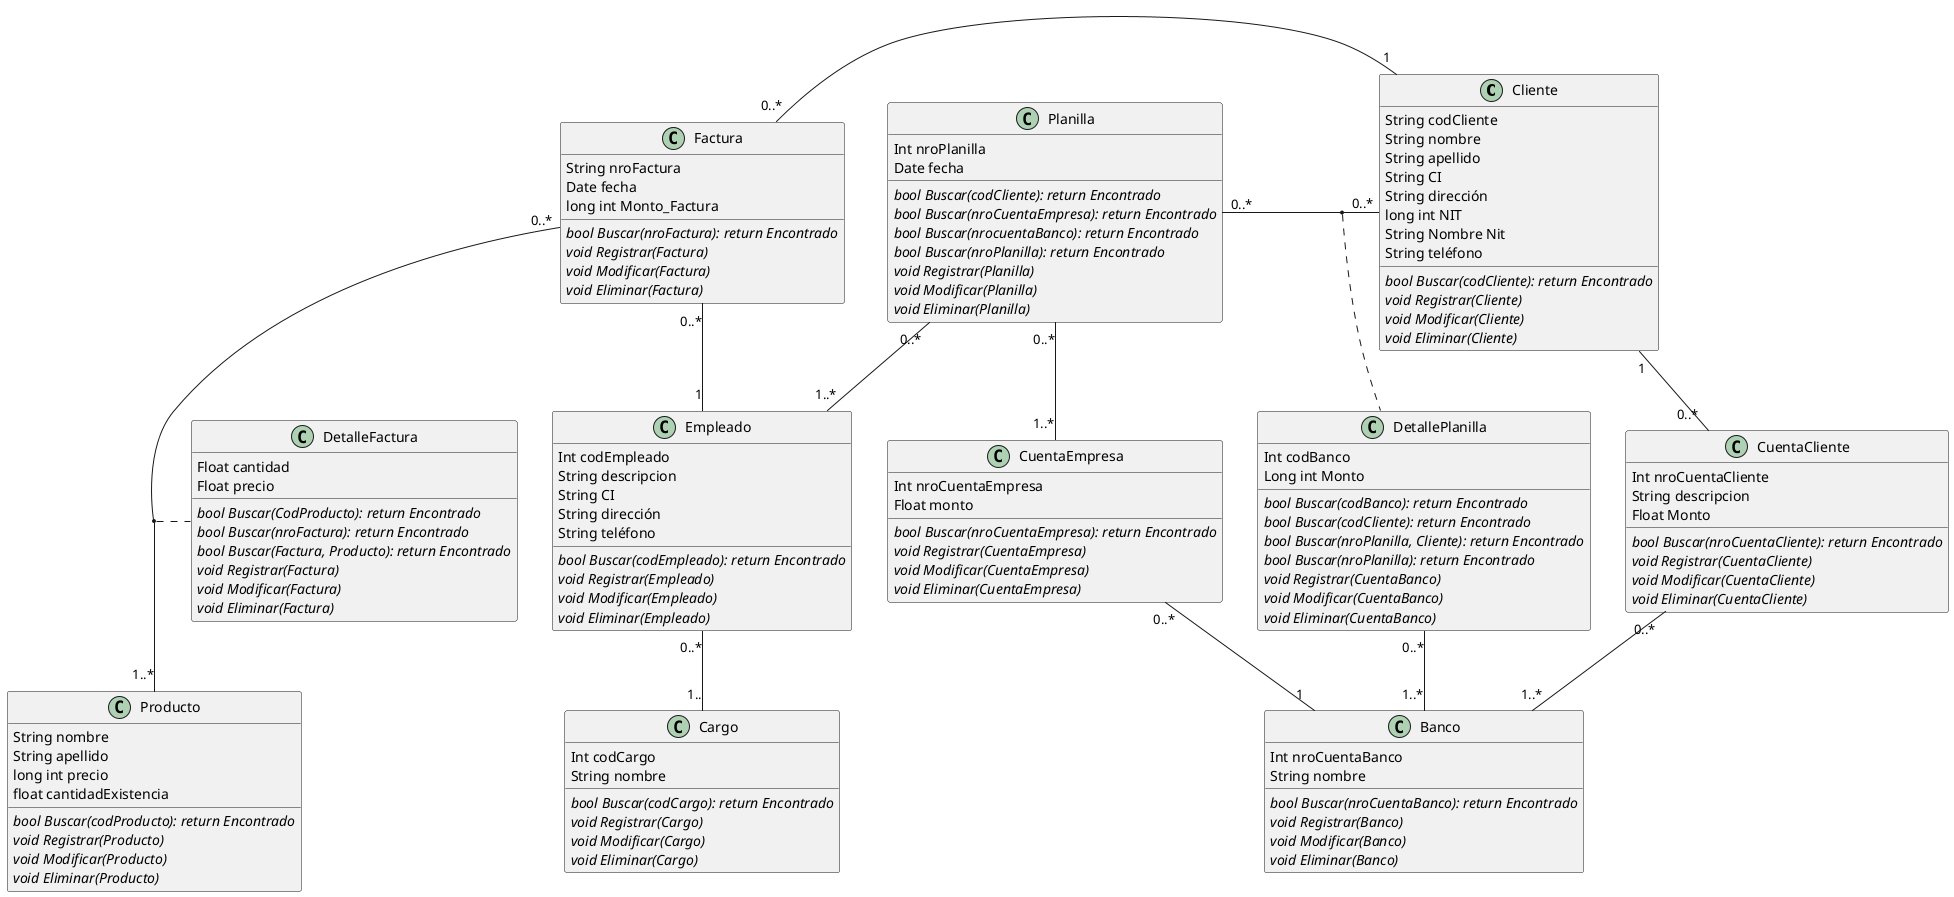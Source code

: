 @startuml Clases
class Cliente {
  String codCliente
  String nombre
  String apellido
  String CI
  String dirección
  long int NIT 
  String Nombre Nit
  String teléfono

  {abstract} bool Buscar(codCliente): return Encontrado
  {abstract} void Registrar(Cliente) 
  {abstract} void Modificar(Cliente) 
  {abstract} void Eliminar(Cliente)
}

class Factura {
  String nroFactura
  Date fecha
  long int Monto_Factura

  {abstract} bool Buscar(nroFactura): return Encontrado
  {abstract} void Registrar(Factura) 
  {abstract} void Modificar(Factura) 
  {abstract} void Eliminar(Factura)
}

class DetalleFactura {
  Float cantidad
  Float precio

  {abstract} bool Buscar(CodProducto): return Encontrado
  {abstract} bool Buscar(nroFactura): return Encontrado
  {abstract} bool Buscar(Factura, Producto): return Encontrado
  {abstract} void Registrar(Factura) 
  {abstract} void Modificar(Factura) 
  {abstract} void Eliminar(Factura)
}

class Producto {
  String nombre
  String apellido
  long int precio
  float cantidadExistencia

  {abstract} bool Buscar(codProducto): return Encontrado
  {abstract} void Registrar(Producto) 
  {abstract} void Modificar(Producto) 
  {abstract} void Eliminar(Producto)
}

class Empleado {
  Int codEmpleado
  String descripcion
  String CI
  String dirección
  String teléfono

  {abstract} bool Buscar(codEmpleado): return Encontrado
  {abstract} void Registrar(Empleado) 
  {abstract} void Modificar(Empleado) 
  {abstract} void Eliminar(Empleado)
}

class Planilla {
  Int nroPlanilla
  Date fecha
  {abstract} bool Buscar(codCliente): return Encontrado
  {abstract} bool Buscar(nroCuentaEmpresa): return Encontrado
  {abstract} bool Buscar(nrocuentaBanco): return Encontrado
  {abstract} bool Buscar(nroPlanilla): return Encontrado
  {abstract} void Registrar(Planilla) 
  {abstract} void Modificar(Planilla) 
  {abstract} void Eliminar(Planilla)
}

class CuentaEmpresa {
  Int nroCuentaEmpresa
  Float monto 
  {abstract} bool Buscar(nroCuentaEmpresa): return Encontrado
  {abstract} void Registrar(CuentaEmpresa) 
  {abstract} void Modificar(CuentaEmpresa) 
  {abstract} void Eliminar(CuentaEmpresa)
}

class CuentaCliente {
  Int nroCuentaCliente
  String descripcion 
  Float Monto
  {abstract} bool Buscar(nroCuentaCliente): return Encontrado
  {abstract} void Registrar(CuentaCliente) 
  {abstract} void Modificar(CuentaCliente) 
  {abstract} void Eliminar(CuentaCliente)
}




class Banco {
  Int nroCuentaBanco
  String nombre
   {abstract} bool Buscar(nroCuentaBanco): return Encontrado
  {abstract} void Registrar(Banco) 
  {abstract} void Modificar(Banco) 
  {abstract} void Eliminar(Banco)
 
}

class DetallePlanilla {
  Int codBanco
  Long int Monto
  {abstract} bool Buscar(codBanco): return Encontrado
  {abstract} bool Buscar(codCliente): return Encontrado
  {abstract} bool Buscar(nroPlanilla, Cliente): return Encontrado
  {abstract} bool Buscar(nroPlanilla): return Encontrado
  {abstract} void Registrar(CuentaBanco) 
  {abstract} void Modificar(CuentaBanco) 
  {abstract} void Eliminar(CuentaBanco)
 
}

class Cargo {
  Int codCargo
  String nombre

  {abstract} bool Buscar(codCargo): return Encontrado
  {abstract} void Registrar(Cargo) 
  {abstract} void Modificar(Cargo) 
  {abstract} void Eliminar(Cargo)
}

Cliente "1" -left "0..*" Factura 
Factura "0..*" -- "1" Empleado
Factura "1..*" -up- "0..*" Producto 
(Factura, Producto) .. DetalleFactura

Planilla "0..*" -- "1..*" CuentaEmpresa
Planilla "0..*" - "1..*" Empleado
Planilla "0..*" -right- "0..*" Cliente
CuentaEmpresa "0..*" -- "1" Banco

(Planilla, Cliente) .. DetallePlanilla

DetallePlanilla "0..*" -- "1..*" Banco

Cliente "1" -down- "0..* "CuentaCliente

CuentaCliente "0..*" -- "1..*" Banco
Empleado "0..*" -- "1.." Cargo



@enduml